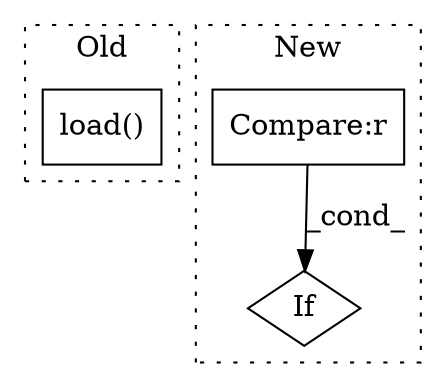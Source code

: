 digraph G {
subgraph cluster0 {
1 [label="load()" a="75" s="630,660" l="10,1" shape="box"];
label = "Old";
style="dotted";
}
subgraph cluster1 {
2 [label="If" a="96" s="401,428" l="3,14" shape="diamond"];
3 [label="Compare:r" a="40" s="404" l="24" shape="box"];
label = "New";
style="dotted";
}
3 -> 2 [label="_cond_"];
}